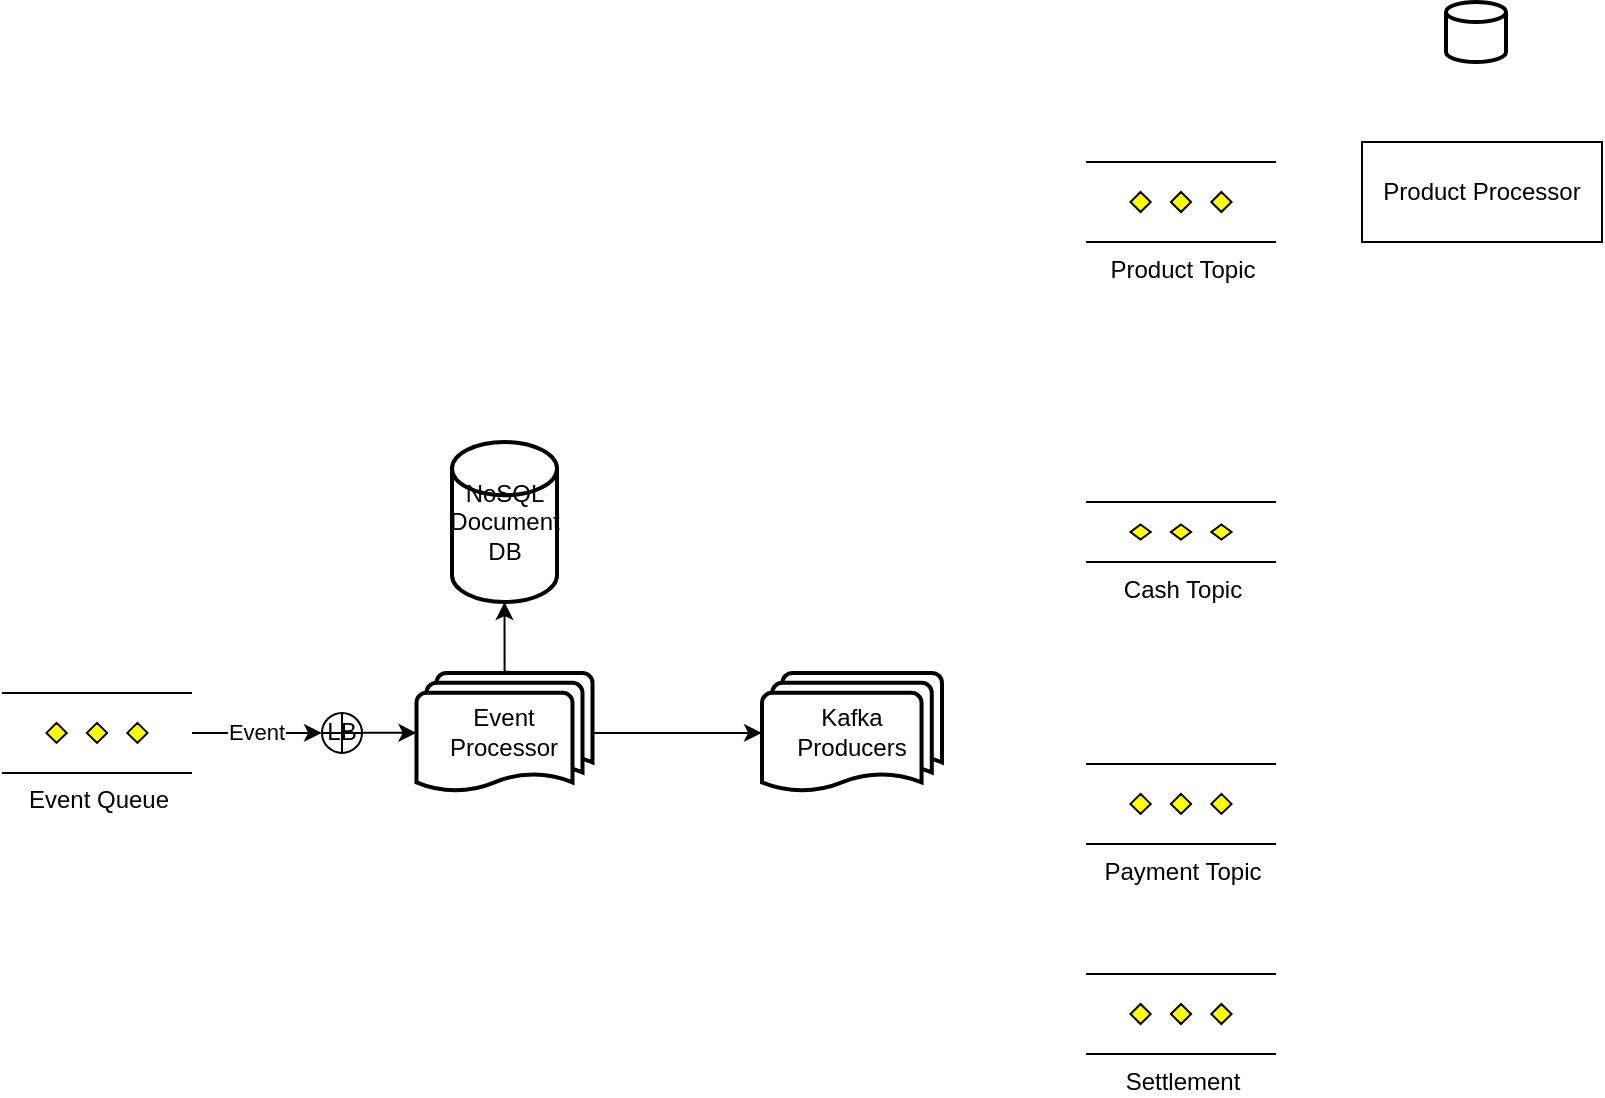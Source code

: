 <mxfile version="15.1.4" type="github" pages="2">
  <diagram id="oL9MQSNbFkMdqf7MfTmI" name="Page-1">
    <mxGraphModel dx="946" dy="1692" grid="1" gridSize="10" guides="1" tooltips="1" connect="1" arrows="1" fold="1" page="1" pageScale="1" pageWidth="827" pageHeight="1169" math="0" shadow="0">
      <root>
        <mxCell id="0" />
        <mxCell id="1" parent="0" />
        <mxCell id="14Od81qQpGycVzDdTx-Z-23" value="Event" style="edgeStyle=orthogonalEdgeStyle;rounded=0;orthogonalLoop=1;jettySize=auto;html=1;exitX=1;exitY=0.5;exitDx=0;exitDy=0;exitPerimeter=0;entryX=0;entryY=0.5;entryDx=0;entryDy=0;" edge="1" parent="1" source="9EhzL9EJCzUO_ZuSx26l-1" target="14Od81qQpGycVzDdTx-Z-19">
          <mxGeometry relative="1" as="geometry" />
        </mxCell>
        <mxCell id="9EhzL9EJCzUO_ZuSx26l-1" value="Event Queue" style="verticalLabelPosition=bottom;verticalAlign=top;html=1;shape=mxgraph.flowchart.parallel_mode;pointerEvents=1" vertex="1" parent="1">
          <mxGeometry y="115.444" width="95" height="40" as="geometry" />
        </mxCell>
        <mxCell id="14Od81qQpGycVzDdTx-Z-1" style="edgeStyle=orthogonalEdgeStyle;rounded=0;orthogonalLoop=1;jettySize=auto;html=1;exitX=0.5;exitY=0;exitDx=0;exitDy=0;entryX=0.5;entryY=1;entryDx=0;entryDy=0;entryPerimeter=0;" edge="1" parent="1" target="9EhzL9EJCzUO_ZuSx26l-4">
          <mxGeometry relative="1" as="geometry">
            <mxPoint x="255" y="104.944" as="sourcePoint" />
          </mxGeometry>
        </mxCell>
        <mxCell id="9EhzL9EJCzUO_ZuSx26l-4" value="NoSQL Document DB" style="strokeWidth=2;html=1;shape=mxgraph.flowchart.database;whiteSpace=wrap;" vertex="1" parent="1">
          <mxGeometry x="225" y="-10" width="52.5" height="80" as="geometry" />
        </mxCell>
        <mxCell id="9EhzL9EJCzUO_ZuSx26l-8" value="Product Topic" style="verticalLabelPosition=bottom;verticalAlign=top;html=1;shape=mxgraph.flowchart.parallel_mode;pointerEvents=1" vertex="1" parent="1">
          <mxGeometry x="542" y="-150" width="95" height="40" as="geometry" />
        </mxCell>
        <mxCell id="9EhzL9EJCzUO_ZuSx26l-9" value="Cash Topic" style="verticalLabelPosition=bottom;verticalAlign=top;html=1;shape=mxgraph.flowchart.parallel_mode;pointerEvents=1" vertex="1" parent="1">
          <mxGeometry x="542" y="20" width="95" height="30" as="geometry" />
        </mxCell>
        <mxCell id="9EhzL9EJCzUO_ZuSx26l-10" value="Payment Topic" style="verticalLabelPosition=bottom;verticalAlign=top;html=1;shape=mxgraph.flowchart.parallel_mode;pointerEvents=1" vertex="1" parent="1">
          <mxGeometry x="542" y="150.94" width="95" height="40" as="geometry" />
        </mxCell>
        <mxCell id="9EhzL9EJCzUO_ZuSx26l-11" value="Settlement" style="verticalLabelPosition=bottom;verticalAlign=top;html=1;shape=mxgraph.flowchart.parallel_mode;pointerEvents=1" vertex="1" parent="1">
          <mxGeometry x="542" y="256" width="95" height="40" as="geometry" />
        </mxCell>
        <mxCell id="14Od81qQpGycVzDdTx-Z-11" value="Kafka Producers" style="strokeWidth=2;html=1;shape=mxgraph.flowchart.multi-document;whiteSpace=wrap;" vertex="1" parent="1">
          <mxGeometry x="380" y="105.44" width="90" height="60" as="geometry" />
        </mxCell>
        <mxCell id="14Od81qQpGycVzDdTx-Z-16" value="" style="strokeWidth=2;html=1;shape=mxgraph.flowchart.database;whiteSpace=wrap;" vertex="1" parent="1">
          <mxGeometry x="722" y="-230" width="30" height="30" as="geometry" />
        </mxCell>
        <mxCell id="14Od81qQpGycVzDdTx-Z-18" value="Product Processor" style="rounded=0;whiteSpace=wrap;html=1;" vertex="1" parent="1">
          <mxGeometry x="680" y="-160" width="120" height="50" as="geometry" />
        </mxCell>
        <mxCell id="14Od81qQpGycVzDdTx-Z-24" style="edgeStyle=orthogonalEdgeStyle;rounded=0;orthogonalLoop=1;jettySize=auto;html=1;entryX=0;entryY=0.5;entryDx=0;entryDy=0;entryPerimeter=0;" edge="1" parent="1" source="14Od81qQpGycVzDdTx-Z-19" target="14Od81qQpGycVzDdTx-Z-20">
          <mxGeometry relative="1" as="geometry" />
        </mxCell>
        <mxCell id="14Od81qQpGycVzDdTx-Z-19" value="LB" style="shape=orEllipse;perimeter=ellipsePerimeter;whiteSpace=wrap;html=1;backgroundOutline=1;" vertex="1" parent="1">
          <mxGeometry x="160" y="125.44" width="20" height="20" as="geometry" />
        </mxCell>
        <mxCell id="14Od81qQpGycVzDdTx-Z-22" style="edgeStyle=orthogonalEdgeStyle;rounded=0;orthogonalLoop=1;jettySize=auto;html=1;entryX=0;entryY=0.5;entryDx=0;entryDy=0;entryPerimeter=0;" edge="1" parent="1" source="14Od81qQpGycVzDdTx-Z-20" target="14Od81qQpGycVzDdTx-Z-11">
          <mxGeometry relative="1" as="geometry" />
        </mxCell>
        <mxCell id="14Od81qQpGycVzDdTx-Z-20" value="Event Processor" style="strokeWidth=2;html=1;shape=mxgraph.flowchart.multi-document;whiteSpace=wrap;" vertex="1" parent="1">
          <mxGeometry x="207.25" y="105.44" width="88" height="60" as="geometry" />
        </mxCell>
      </root>
    </mxGraphModel>
  </diagram>
  <diagram id="NM8Si0N-zRcYw0cF7MhT" name="Page-2">
    <mxGraphModel dx="946" dy="523" grid="1" gridSize="10" guides="1" tooltips="1" connect="1" arrows="1" fold="1" page="1" pageScale="1" pageWidth="827" pageHeight="1169" math="0" shadow="0">
      <root>
        <mxCell id="SU-h9doNQVmh27OuuSyN-0" />
        <mxCell id="SU-h9doNQVmh27OuuSyN-1" parent="SU-h9doNQVmh27OuuSyN-0" />
      </root>
    </mxGraphModel>
  </diagram>
</mxfile>
